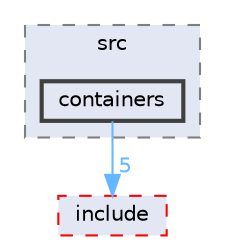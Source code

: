 digraph "Common/src/containers"
{
 // LATEX_PDF_SIZE
  bgcolor="transparent";
  edge [fontname=Helvetica,fontsize=10,labelfontname=Helvetica,labelfontsize=10];
  node [fontname=Helvetica,fontsize=10,shape=box,height=0.2,width=0.4];
  compound=true
  subgraph clusterdir_3752367cbca4c9b58dde90984de9bccc {
    graph [ bgcolor="#e3e7f4", pencolor="grey50", label="src", fontname=Helvetica,fontsize=10 style="filled,dashed", URL="dir_3752367cbca4c9b58dde90984de9bccc.html",tooltip=""]
  dir_2e3e983a700ed6f94c5e7c88abe794d6 [label="containers", fillcolor="#e3e7f4", color="grey25", style="filled,bold", URL="dir_2e3e983a700ed6f94c5e7c88abe794d6.html",tooltip=""];
  }
  dir_92cb2900980f09bf257878861626e98f [label="include", fillcolor="#e3e7f4", color="red", style="filled,dashed", URL="dir_92cb2900980f09bf257878861626e98f.html",tooltip=""];
  dir_2e3e983a700ed6f94c5e7c88abe794d6->dir_92cb2900980f09bf257878861626e98f [headlabel="5", labeldistance=1.5 headhref="dir_000010_000046.html" href="dir_000010_000046.html" color="steelblue1" fontcolor="steelblue1"];
}
